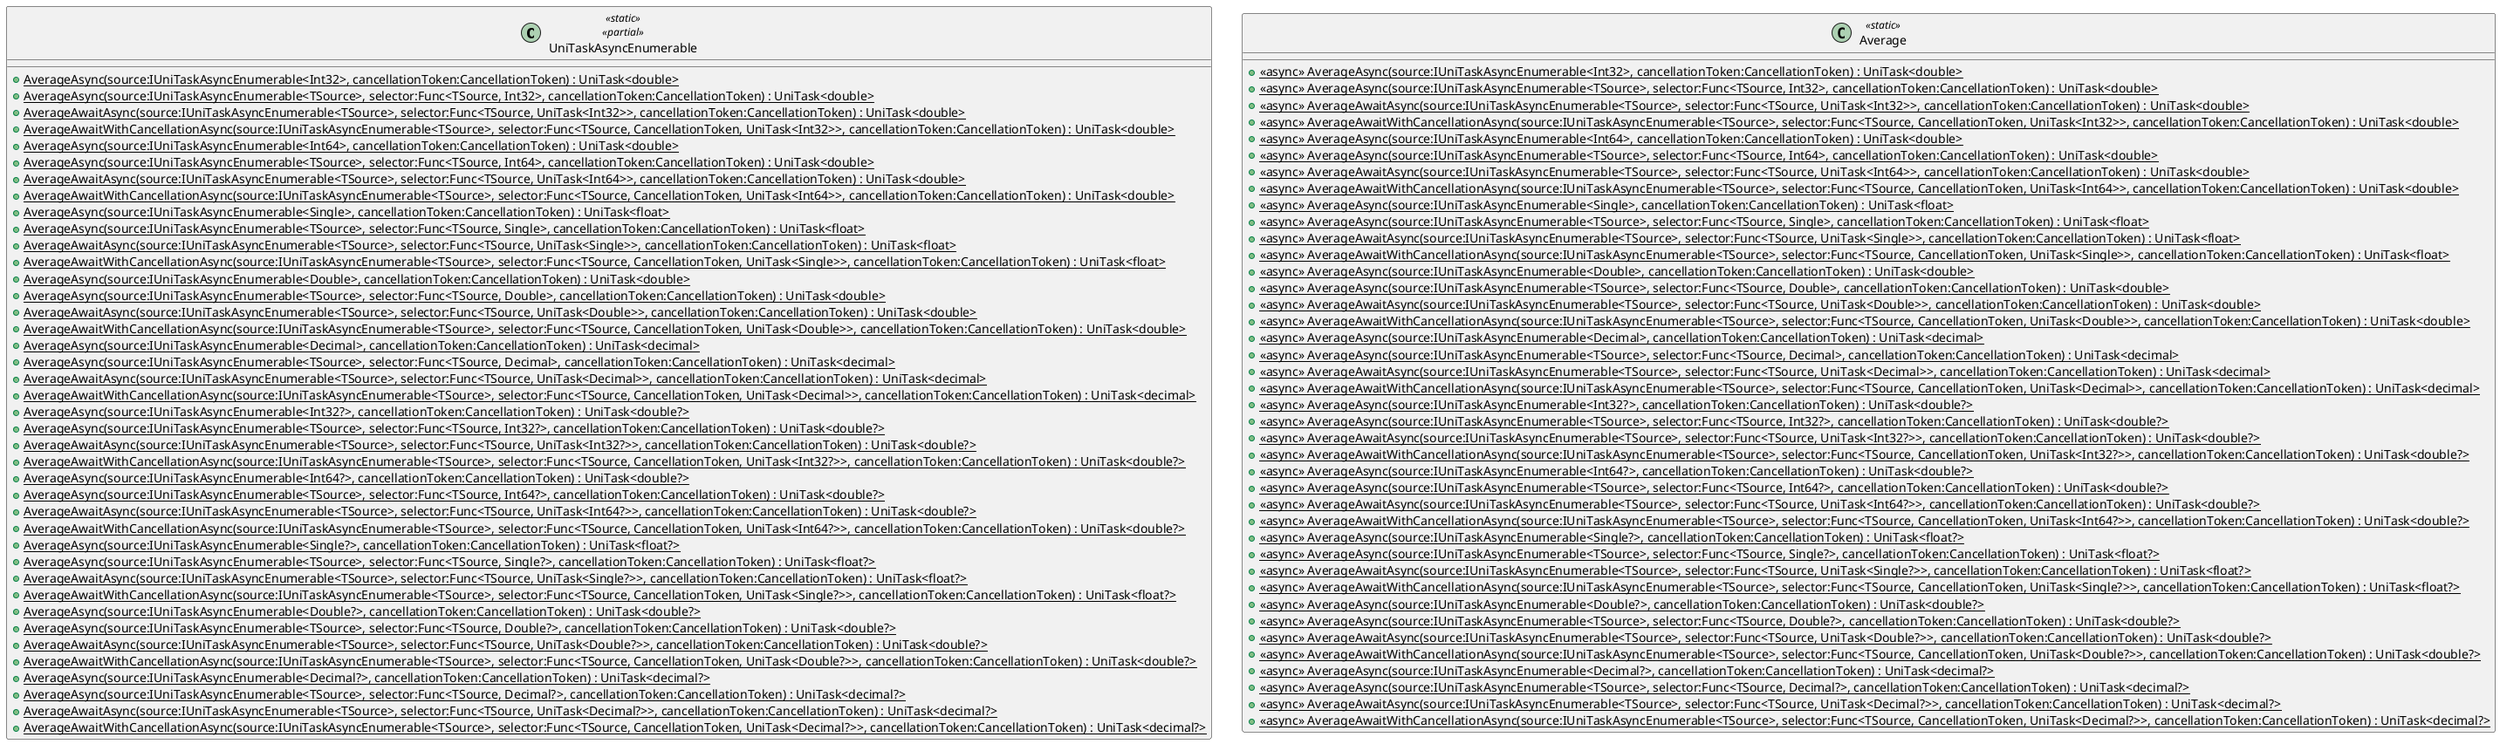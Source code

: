 @startuml
class UniTaskAsyncEnumerable <<static>> <<partial>> {
    + {static} AverageAsync(source:IUniTaskAsyncEnumerable<Int32>, cancellationToken:CancellationToken) : UniTask<double>
    + {static} AverageAsync(source:IUniTaskAsyncEnumerable<TSource>, selector:Func<TSource, Int32>, cancellationToken:CancellationToken) : UniTask<double>
    + {static} AverageAwaitAsync(source:IUniTaskAsyncEnumerable<TSource>, selector:Func<TSource, UniTask<Int32>>, cancellationToken:CancellationToken) : UniTask<double>
    + {static} AverageAwaitWithCancellationAsync(source:IUniTaskAsyncEnumerable<TSource>, selector:Func<TSource, CancellationToken, UniTask<Int32>>, cancellationToken:CancellationToken) : UniTask<double>
    + {static} AverageAsync(source:IUniTaskAsyncEnumerable<Int64>, cancellationToken:CancellationToken) : UniTask<double>
    + {static} AverageAsync(source:IUniTaskAsyncEnumerable<TSource>, selector:Func<TSource, Int64>, cancellationToken:CancellationToken) : UniTask<double>
    + {static} AverageAwaitAsync(source:IUniTaskAsyncEnumerable<TSource>, selector:Func<TSource, UniTask<Int64>>, cancellationToken:CancellationToken) : UniTask<double>
    + {static} AverageAwaitWithCancellationAsync(source:IUniTaskAsyncEnumerable<TSource>, selector:Func<TSource, CancellationToken, UniTask<Int64>>, cancellationToken:CancellationToken) : UniTask<double>
    + {static} AverageAsync(source:IUniTaskAsyncEnumerable<Single>, cancellationToken:CancellationToken) : UniTask<float>
    + {static} AverageAsync(source:IUniTaskAsyncEnumerable<TSource>, selector:Func<TSource, Single>, cancellationToken:CancellationToken) : UniTask<float>
    + {static} AverageAwaitAsync(source:IUniTaskAsyncEnumerable<TSource>, selector:Func<TSource, UniTask<Single>>, cancellationToken:CancellationToken) : UniTask<float>
    + {static} AverageAwaitWithCancellationAsync(source:IUniTaskAsyncEnumerable<TSource>, selector:Func<TSource, CancellationToken, UniTask<Single>>, cancellationToken:CancellationToken) : UniTask<float>
    + {static} AverageAsync(source:IUniTaskAsyncEnumerable<Double>, cancellationToken:CancellationToken) : UniTask<double>
    + {static} AverageAsync(source:IUniTaskAsyncEnumerable<TSource>, selector:Func<TSource, Double>, cancellationToken:CancellationToken) : UniTask<double>
    + {static} AverageAwaitAsync(source:IUniTaskAsyncEnumerable<TSource>, selector:Func<TSource, UniTask<Double>>, cancellationToken:CancellationToken) : UniTask<double>
    + {static} AverageAwaitWithCancellationAsync(source:IUniTaskAsyncEnumerable<TSource>, selector:Func<TSource, CancellationToken, UniTask<Double>>, cancellationToken:CancellationToken) : UniTask<double>
    + {static} AverageAsync(source:IUniTaskAsyncEnumerable<Decimal>, cancellationToken:CancellationToken) : UniTask<decimal>
    + {static} AverageAsync(source:IUniTaskAsyncEnumerable<TSource>, selector:Func<TSource, Decimal>, cancellationToken:CancellationToken) : UniTask<decimal>
    + {static} AverageAwaitAsync(source:IUniTaskAsyncEnumerable<TSource>, selector:Func<TSource, UniTask<Decimal>>, cancellationToken:CancellationToken) : UniTask<decimal>
    + {static} AverageAwaitWithCancellationAsync(source:IUniTaskAsyncEnumerable<TSource>, selector:Func<TSource, CancellationToken, UniTask<Decimal>>, cancellationToken:CancellationToken) : UniTask<decimal>
    + {static} AverageAsync(source:IUniTaskAsyncEnumerable<Int32?>, cancellationToken:CancellationToken) : UniTask<double?>
    + {static} AverageAsync(source:IUniTaskAsyncEnumerable<TSource>, selector:Func<TSource, Int32?>, cancellationToken:CancellationToken) : UniTask<double?>
    + {static} AverageAwaitAsync(source:IUniTaskAsyncEnumerable<TSource>, selector:Func<TSource, UniTask<Int32?>>, cancellationToken:CancellationToken) : UniTask<double?>
    + {static} AverageAwaitWithCancellationAsync(source:IUniTaskAsyncEnumerable<TSource>, selector:Func<TSource, CancellationToken, UniTask<Int32?>>, cancellationToken:CancellationToken) : UniTask<double?>
    + {static} AverageAsync(source:IUniTaskAsyncEnumerable<Int64?>, cancellationToken:CancellationToken) : UniTask<double?>
    + {static} AverageAsync(source:IUniTaskAsyncEnumerable<TSource>, selector:Func<TSource, Int64?>, cancellationToken:CancellationToken) : UniTask<double?>
    + {static} AverageAwaitAsync(source:IUniTaskAsyncEnumerable<TSource>, selector:Func<TSource, UniTask<Int64?>>, cancellationToken:CancellationToken) : UniTask<double?>
    + {static} AverageAwaitWithCancellationAsync(source:IUniTaskAsyncEnumerable<TSource>, selector:Func<TSource, CancellationToken, UniTask<Int64?>>, cancellationToken:CancellationToken) : UniTask<double?>
    + {static} AverageAsync(source:IUniTaskAsyncEnumerable<Single?>, cancellationToken:CancellationToken) : UniTask<float?>
    + {static} AverageAsync(source:IUniTaskAsyncEnumerable<TSource>, selector:Func<TSource, Single?>, cancellationToken:CancellationToken) : UniTask<float?>
    + {static} AverageAwaitAsync(source:IUniTaskAsyncEnumerable<TSource>, selector:Func<TSource, UniTask<Single?>>, cancellationToken:CancellationToken) : UniTask<float?>
    + {static} AverageAwaitWithCancellationAsync(source:IUniTaskAsyncEnumerable<TSource>, selector:Func<TSource, CancellationToken, UniTask<Single?>>, cancellationToken:CancellationToken) : UniTask<float?>
    + {static} AverageAsync(source:IUniTaskAsyncEnumerable<Double?>, cancellationToken:CancellationToken) : UniTask<double?>
    + {static} AverageAsync(source:IUniTaskAsyncEnumerable<TSource>, selector:Func<TSource, Double?>, cancellationToken:CancellationToken) : UniTask<double?>
    + {static} AverageAwaitAsync(source:IUniTaskAsyncEnumerable<TSource>, selector:Func<TSource, UniTask<Double?>>, cancellationToken:CancellationToken) : UniTask<double?>
    + {static} AverageAwaitWithCancellationAsync(source:IUniTaskAsyncEnumerable<TSource>, selector:Func<TSource, CancellationToken, UniTask<Double?>>, cancellationToken:CancellationToken) : UniTask<double?>
    + {static} AverageAsync(source:IUniTaskAsyncEnumerable<Decimal?>, cancellationToken:CancellationToken) : UniTask<decimal?>
    + {static} AverageAsync(source:IUniTaskAsyncEnumerable<TSource>, selector:Func<TSource, Decimal?>, cancellationToken:CancellationToken) : UniTask<decimal?>
    + {static} AverageAwaitAsync(source:IUniTaskAsyncEnumerable<TSource>, selector:Func<TSource, UniTask<Decimal?>>, cancellationToken:CancellationToken) : UniTask<decimal?>
    + {static} AverageAwaitWithCancellationAsync(source:IUniTaskAsyncEnumerable<TSource>, selector:Func<TSource, CancellationToken, UniTask<Decimal?>>, cancellationToken:CancellationToken) : UniTask<decimal?>
}
class Average <<static>> {
    + {static} <<async>> AverageAsync(source:IUniTaskAsyncEnumerable<Int32>, cancellationToken:CancellationToken) : UniTask<double>
    + {static} <<async>> AverageAsync(source:IUniTaskAsyncEnumerable<TSource>, selector:Func<TSource, Int32>, cancellationToken:CancellationToken) : UniTask<double>
    + {static} <<async>> AverageAwaitAsync(source:IUniTaskAsyncEnumerable<TSource>, selector:Func<TSource, UniTask<Int32>>, cancellationToken:CancellationToken) : UniTask<double>
    + {static} <<async>> AverageAwaitWithCancellationAsync(source:IUniTaskAsyncEnumerable<TSource>, selector:Func<TSource, CancellationToken, UniTask<Int32>>, cancellationToken:CancellationToken) : UniTask<double>
    + {static} <<async>> AverageAsync(source:IUniTaskAsyncEnumerable<Int64>, cancellationToken:CancellationToken) : UniTask<double>
    + {static} <<async>> AverageAsync(source:IUniTaskAsyncEnumerable<TSource>, selector:Func<TSource, Int64>, cancellationToken:CancellationToken) : UniTask<double>
    + {static} <<async>> AverageAwaitAsync(source:IUniTaskAsyncEnumerable<TSource>, selector:Func<TSource, UniTask<Int64>>, cancellationToken:CancellationToken) : UniTask<double>
    + {static} <<async>> AverageAwaitWithCancellationAsync(source:IUniTaskAsyncEnumerable<TSource>, selector:Func<TSource, CancellationToken, UniTask<Int64>>, cancellationToken:CancellationToken) : UniTask<double>
    + {static} <<async>> AverageAsync(source:IUniTaskAsyncEnumerable<Single>, cancellationToken:CancellationToken) : UniTask<float>
    + {static} <<async>> AverageAsync(source:IUniTaskAsyncEnumerable<TSource>, selector:Func<TSource, Single>, cancellationToken:CancellationToken) : UniTask<float>
    + {static} <<async>> AverageAwaitAsync(source:IUniTaskAsyncEnumerable<TSource>, selector:Func<TSource, UniTask<Single>>, cancellationToken:CancellationToken) : UniTask<float>
    + {static} <<async>> AverageAwaitWithCancellationAsync(source:IUniTaskAsyncEnumerable<TSource>, selector:Func<TSource, CancellationToken, UniTask<Single>>, cancellationToken:CancellationToken) : UniTask<float>
    + {static} <<async>> AverageAsync(source:IUniTaskAsyncEnumerable<Double>, cancellationToken:CancellationToken) : UniTask<double>
    + {static} <<async>> AverageAsync(source:IUniTaskAsyncEnumerable<TSource>, selector:Func<TSource, Double>, cancellationToken:CancellationToken) : UniTask<double>
    + {static} <<async>> AverageAwaitAsync(source:IUniTaskAsyncEnumerable<TSource>, selector:Func<TSource, UniTask<Double>>, cancellationToken:CancellationToken) : UniTask<double>
    + {static} <<async>> AverageAwaitWithCancellationAsync(source:IUniTaskAsyncEnumerable<TSource>, selector:Func<TSource, CancellationToken, UniTask<Double>>, cancellationToken:CancellationToken) : UniTask<double>
    + {static} <<async>> AverageAsync(source:IUniTaskAsyncEnumerable<Decimal>, cancellationToken:CancellationToken) : UniTask<decimal>
    + {static} <<async>> AverageAsync(source:IUniTaskAsyncEnumerable<TSource>, selector:Func<TSource, Decimal>, cancellationToken:CancellationToken) : UniTask<decimal>
    + {static} <<async>> AverageAwaitAsync(source:IUniTaskAsyncEnumerable<TSource>, selector:Func<TSource, UniTask<Decimal>>, cancellationToken:CancellationToken) : UniTask<decimal>
    + {static} <<async>> AverageAwaitWithCancellationAsync(source:IUniTaskAsyncEnumerable<TSource>, selector:Func<TSource, CancellationToken, UniTask<Decimal>>, cancellationToken:CancellationToken) : UniTask<decimal>
    + {static} <<async>> AverageAsync(source:IUniTaskAsyncEnumerable<Int32?>, cancellationToken:CancellationToken) : UniTask<double?>
    + {static} <<async>> AverageAsync(source:IUniTaskAsyncEnumerable<TSource>, selector:Func<TSource, Int32?>, cancellationToken:CancellationToken) : UniTask<double?>
    + {static} <<async>> AverageAwaitAsync(source:IUniTaskAsyncEnumerable<TSource>, selector:Func<TSource, UniTask<Int32?>>, cancellationToken:CancellationToken) : UniTask<double?>
    + {static} <<async>> AverageAwaitWithCancellationAsync(source:IUniTaskAsyncEnumerable<TSource>, selector:Func<TSource, CancellationToken, UniTask<Int32?>>, cancellationToken:CancellationToken) : UniTask<double?>
    + {static} <<async>> AverageAsync(source:IUniTaskAsyncEnumerable<Int64?>, cancellationToken:CancellationToken) : UniTask<double?>
    + {static} <<async>> AverageAsync(source:IUniTaskAsyncEnumerable<TSource>, selector:Func<TSource, Int64?>, cancellationToken:CancellationToken) : UniTask<double?>
    + {static} <<async>> AverageAwaitAsync(source:IUniTaskAsyncEnumerable<TSource>, selector:Func<TSource, UniTask<Int64?>>, cancellationToken:CancellationToken) : UniTask<double?>
    + {static} <<async>> AverageAwaitWithCancellationAsync(source:IUniTaskAsyncEnumerable<TSource>, selector:Func<TSource, CancellationToken, UniTask<Int64?>>, cancellationToken:CancellationToken) : UniTask<double?>
    + {static} <<async>> AverageAsync(source:IUniTaskAsyncEnumerable<Single?>, cancellationToken:CancellationToken) : UniTask<float?>
    + {static} <<async>> AverageAsync(source:IUniTaskAsyncEnumerable<TSource>, selector:Func<TSource, Single?>, cancellationToken:CancellationToken) : UniTask<float?>
    + {static} <<async>> AverageAwaitAsync(source:IUniTaskAsyncEnumerable<TSource>, selector:Func<TSource, UniTask<Single?>>, cancellationToken:CancellationToken) : UniTask<float?>
    + {static} <<async>> AverageAwaitWithCancellationAsync(source:IUniTaskAsyncEnumerable<TSource>, selector:Func<TSource, CancellationToken, UniTask<Single?>>, cancellationToken:CancellationToken) : UniTask<float?>
    + {static} <<async>> AverageAsync(source:IUniTaskAsyncEnumerable<Double?>, cancellationToken:CancellationToken) : UniTask<double?>
    + {static} <<async>> AverageAsync(source:IUniTaskAsyncEnumerable<TSource>, selector:Func<TSource, Double?>, cancellationToken:CancellationToken) : UniTask<double?>
    + {static} <<async>> AverageAwaitAsync(source:IUniTaskAsyncEnumerable<TSource>, selector:Func<TSource, UniTask<Double?>>, cancellationToken:CancellationToken) : UniTask<double?>
    + {static} <<async>> AverageAwaitWithCancellationAsync(source:IUniTaskAsyncEnumerable<TSource>, selector:Func<TSource, CancellationToken, UniTask<Double?>>, cancellationToken:CancellationToken) : UniTask<double?>
    + {static} <<async>> AverageAsync(source:IUniTaskAsyncEnumerable<Decimal?>, cancellationToken:CancellationToken) : UniTask<decimal?>
    + {static} <<async>> AverageAsync(source:IUniTaskAsyncEnumerable<TSource>, selector:Func<TSource, Decimal?>, cancellationToken:CancellationToken) : UniTask<decimal?>
    + {static} <<async>> AverageAwaitAsync(source:IUniTaskAsyncEnumerable<TSource>, selector:Func<TSource, UniTask<Decimal?>>, cancellationToken:CancellationToken) : UniTask<decimal?>
    + {static} <<async>> AverageAwaitWithCancellationAsync(source:IUniTaskAsyncEnumerable<TSource>, selector:Func<TSource, CancellationToken, UniTask<Decimal?>>, cancellationToken:CancellationToken) : UniTask<decimal?>
}
@enduml
